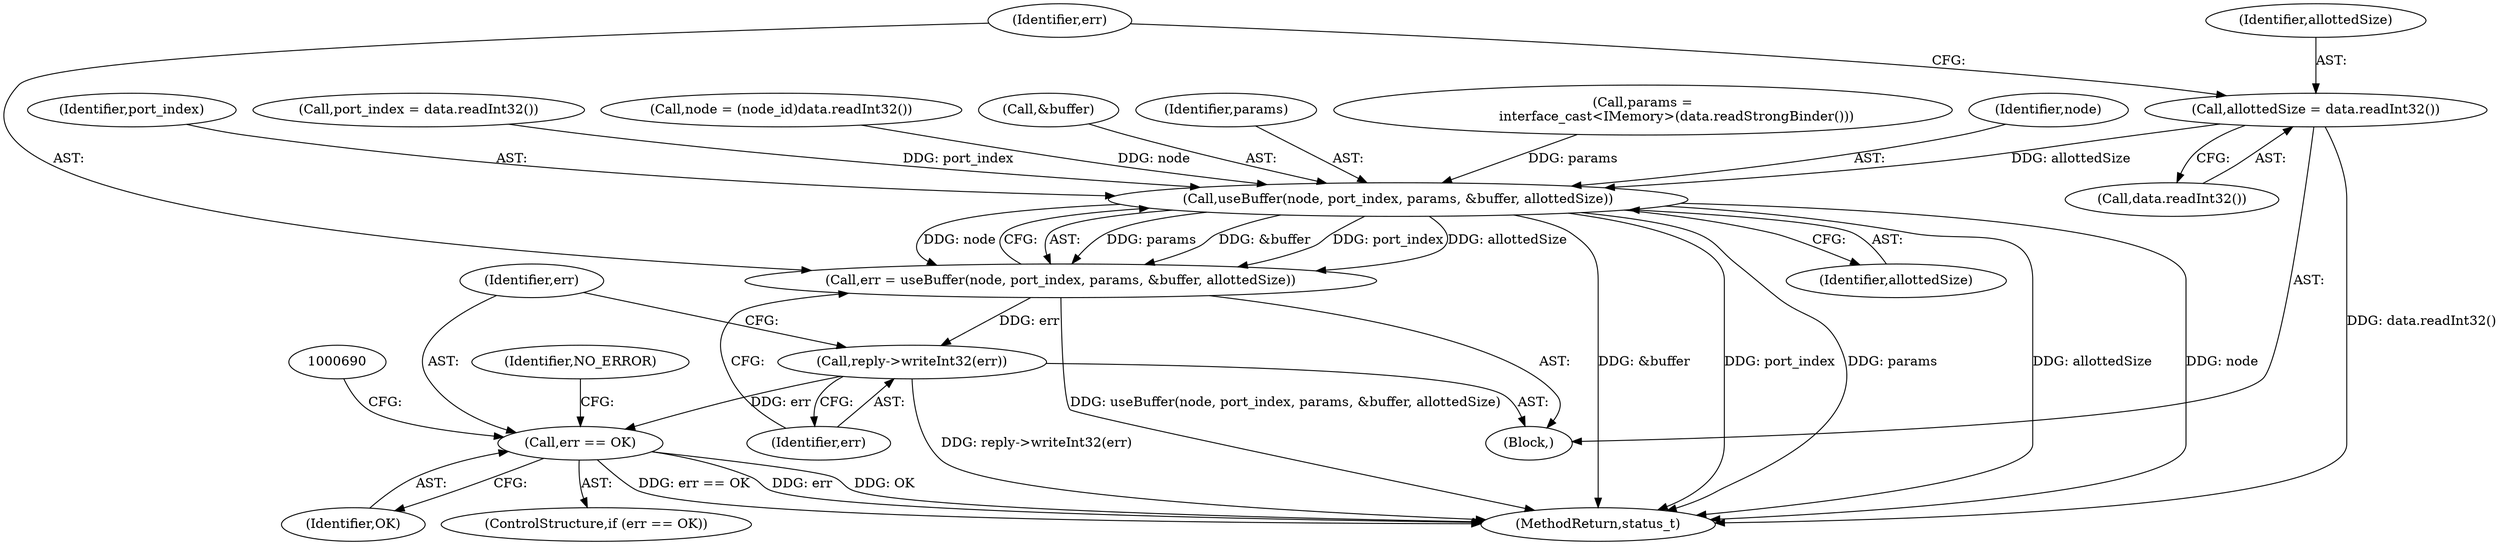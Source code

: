 digraph "0_Android_db829699d3293f254a7387894303451a91278986@API" {
"1000667" [label="(Call,allottedSize = data.readInt32())"];
"1000674" [label="(Call,useBuffer(node, port_index, params, &buffer, allottedSize))"];
"1000672" [label="(Call,err = useBuffer(node, port_index, params, &buffer, allottedSize))"];
"1000681" [label="(Call,reply->writeInt32(err))"];
"1000684" [label="(Call,err == OK)"];
"1000681" [label="(Call,reply->writeInt32(err))"];
"1000649" [label="(Call,node = (node_id)data.readInt32())"];
"1000669" [label="(Call,data.readInt32())"];
"1000682" [label="(Identifier,err)"];
"1000678" [label="(Call,&buffer)"];
"1000668" [label="(Identifier,allottedSize)"];
"1000685" [label="(Identifier,err)"];
"1000693" [label="(Identifier,NO_ERROR)"];
"1000677" [label="(Identifier,params)"];
"1000686" [label="(Identifier,OK)"];
"1000659" [label="(Call,params =\n                interface_cast<IMemory>(data.readStrongBinder()))"];
"1001353" [label="(MethodReturn,status_t)"];
"1000672" [label="(Call,err = useBuffer(node, port_index, params, &buffer, allottedSize))"];
"1000680" [label="(Identifier,allottedSize)"];
"1000674" [label="(Call,useBuffer(node, port_index, params, &buffer, allottedSize))"];
"1000675" [label="(Identifier,node)"];
"1000676" [label="(Identifier,port_index)"];
"1000667" [label="(Call,allottedSize = data.readInt32())"];
"1000673" [label="(Identifier,err)"];
"1000683" [label="(ControlStructure,if (err == OK))"];
"1000643" [label="(Block,)"];
"1000684" [label="(Call,err == OK)"];
"1000655" [label="(Call,port_index = data.readInt32())"];
"1000667" -> "1000643"  [label="AST: "];
"1000667" -> "1000669"  [label="CFG: "];
"1000668" -> "1000667"  [label="AST: "];
"1000669" -> "1000667"  [label="AST: "];
"1000673" -> "1000667"  [label="CFG: "];
"1000667" -> "1001353"  [label="DDG: data.readInt32()"];
"1000667" -> "1000674"  [label="DDG: allottedSize"];
"1000674" -> "1000672"  [label="AST: "];
"1000674" -> "1000680"  [label="CFG: "];
"1000675" -> "1000674"  [label="AST: "];
"1000676" -> "1000674"  [label="AST: "];
"1000677" -> "1000674"  [label="AST: "];
"1000678" -> "1000674"  [label="AST: "];
"1000680" -> "1000674"  [label="AST: "];
"1000672" -> "1000674"  [label="CFG: "];
"1000674" -> "1001353"  [label="DDG: &buffer"];
"1000674" -> "1001353"  [label="DDG: port_index"];
"1000674" -> "1001353"  [label="DDG: params"];
"1000674" -> "1001353"  [label="DDG: allottedSize"];
"1000674" -> "1001353"  [label="DDG: node"];
"1000674" -> "1000672"  [label="DDG: params"];
"1000674" -> "1000672"  [label="DDG: &buffer"];
"1000674" -> "1000672"  [label="DDG: port_index"];
"1000674" -> "1000672"  [label="DDG: allottedSize"];
"1000674" -> "1000672"  [label="DDG: node"];
"1000649" -> "1000674"  [label="DDG: node"];
"1000655" -> "1000674"  [label="DDG: port_index"];
"1000659" -> "1000674"  [label="DDG: params"];
"1000672" -> "1000643"  [label="AST: "];
"1000673" -> "1000672"  [label="AST: "];
"1000682" -> "1000672"  [label="CFG: "];
"1000672" -> "1001353"  [label="DDG: useBuffer(node, port_index, params, &buffer, allottedSize)"];
"1000672" -> "1000681"  [label="DDG: err"];
"1000681" -> "1000643"  [label="AST: "];
"1000681" -> "1000682"  [label="CFG: "];
"1000682" -> "1000681"  [label="AST: "];
"1000685" -> "1000681"  [label="CFG: "];
"1000681" -> "1001353"  [label="DDG: reply->writeInt32(err)"];
"1000681" -> "1000684"  [label="DDG: err"];
"1000684" -> "1000683"  [label="AST: "];
"1000684" -> "1000686"  [label="CFG: "];
"1000685" -> "1000684"  [label="AST: "];
"1000686" -> "1000684"  [label="AST: "];
"1000690" -> "1000684"  [label="CFG: "];
"1000693" -> "1000684"  [label="CFG: "];
"1000684" -> "1001353"  [label="DDG: err == OK"];
"1000684" -> "1001353"  [label="DDG: err"];
"1000684" -> "1001353"  [label="DDG: OK"];
}
